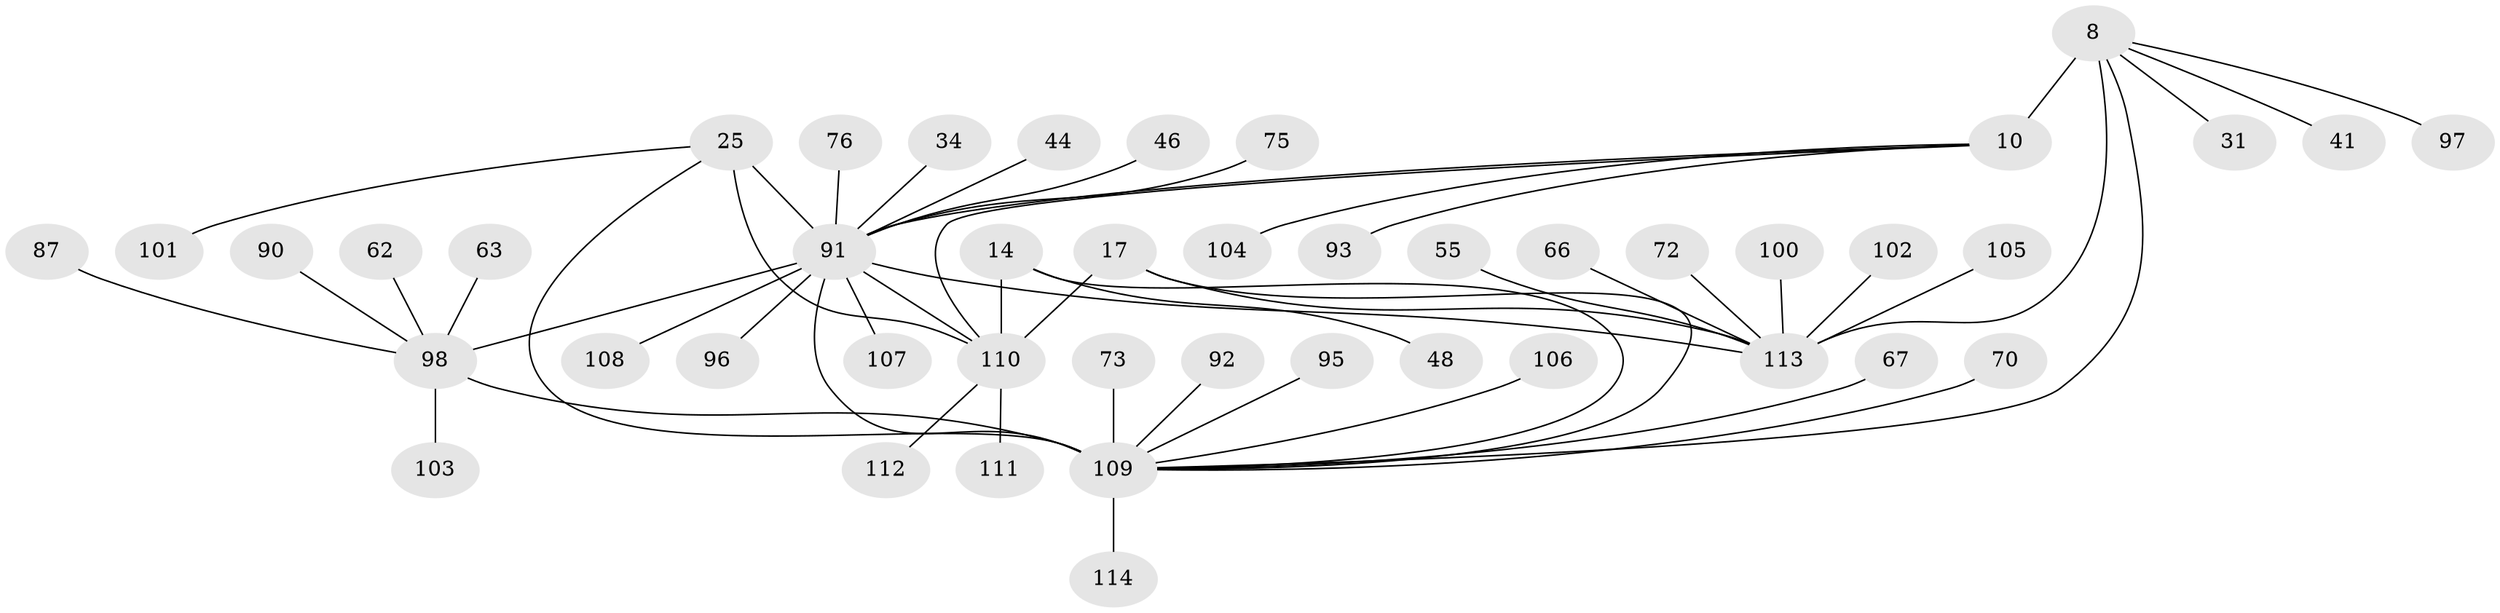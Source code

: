 // original degree distribution, {9: 0.008771929824561403, 12: 0.017543859649122806, 6: 0.07017543859649122, 8: 0.008771929824561403, 10: 0.043859649122807015, 7: 0.02631578947368421, 13: 0.008771929824561403, 5: 0.03508771929824561, 4: 0.017543859649122806, 11: 0.008771929824561403, 2: 0.17543859649122806, 3: 0.03508771929824561, 1: 0.543859649122807}
// Generated by graph-tools (version 1.1) at 2025/58/03/04/25 21:58:01]
// undirected, 45 vertices, 53 edges
graph export_dot {
graph [start="1"]
  node [color=gray90,style=filled];
  8 [super="+7"];
  10 [super="+9"];
  14 [super="+13"];
  17 [super="+16"];
  25 [super="+24"];
  31;
  34;
  41;
  44;
  46 [super="+27"];
  48;
  55;
  62;
  63;
  66;
  67;
  70;
  72;
  73;
  75;
  76 [super="+38"];
  87;
  90;
  91 [super="+65+86+23+47+89+33"];
  92;
  93;
  95;
  96;
  97;
  98 [super="+5+53+29+59+61"];
  100 [super="+83"];
  101 [super="+52"];
  102;
  103;
  104;
  105;
  106 [super="+78"];
  107;
  108;
  109 [super="+50+4+45+40+49"];
  110 [super="+74+81+82+85"];
  111;
  112 [super="+56+79"];
  113 [super="+99+20+88"];
  114;
  8 -- 10 [weight=6];
  8 -- 109 [weight=3];
  8 -- 97;
  8 -- 41;
  8 -- 31;
  8 -- 113 [weight=3];
  10 -- 93;
  10 -- 104;
  10 -- 91;
  10 -- 110;
  14 -- 48;
  14 -- 109;
  14 -- 110 [weight=6];
  17 -- 109;
  17 -- 113 [weight=6];
  17 -- 110;
  25 -- 101;
  25 -- 91 [weight=6];
  25 -- 110;
  25 -- 109;
  34 -- 91;
  44 -- 91;
  46 -- 91;
  55 -- 113;
  62 -- 98;
  63 -- 98;
  66 -- 113;
  67 -- 109;
  70 -- 109;
  72 -- 113;
  73 -- 109;
  75 -- 91;
  76 -- 91;
  87 -- 98;
  90 -- 98;
  91 -- 96;
  91 -- 107;
  91 -- 108;
  91 -- 109 [weight=3];
  91 -- 113 [weight=4];
  91 -- 110 [weight=2];
  91 -- 98;
  92 -- 109;
  95 -- 109;
  98 -- 103;
  98 -- 109 [weight=7];
  100 -- 113;
  102 -- 113;
  105 -- 113;
  106 -- 109;
  109 -- 114;
  110 -- 111;
  110 -- 112;
}

